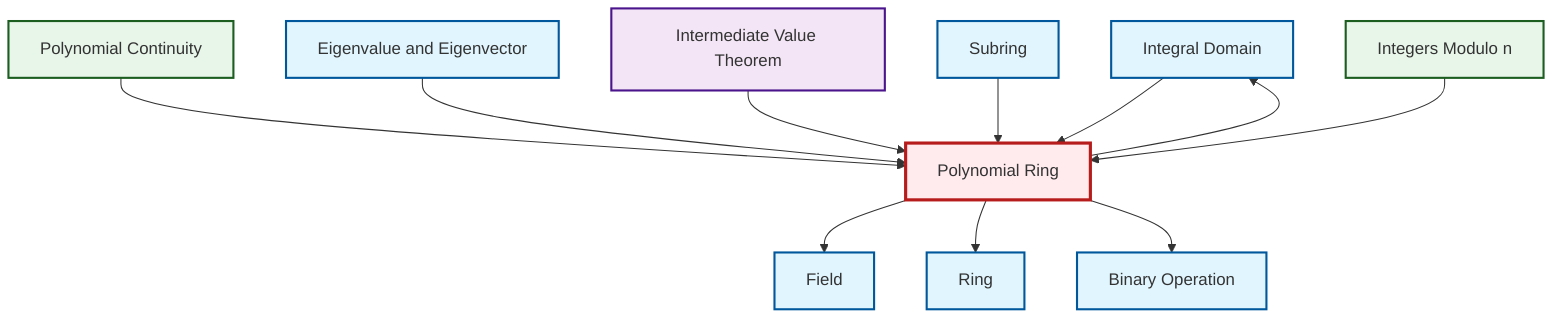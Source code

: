 graph TD
    classDef definition fill:#e1f5fe,stroke:#01579b,stroke-width:2px
    classDef theorem fill:#f3e5f5,stroke:#4a148c,stroke-width:2px
    classDef axiom fill:#fff3e0,stroke:#e65100,stroke-width:2px
    classDef example fill:#e8f5e9,stroke:#1b5e20,stroke-width:2px
    classDef current fill:#ffebee,stroke:#b71c1c,stroke-width:3px
    def-binary-operation["Binary Operation"]:::definition
    def-integral-domain["Integral Domain"]:::definition
    def-eigenvalue-eigenvector["Eigenvalue and Eigenvector"]:::definition
    thm-intermediate-value["Intermediate Value Theorem"]:::theorem
    def-ring["Ring"]:::definition
    ex-polynomial-continuity["Polynomial Continuity"]:::example
    ex-quotient-integers-mod-n["Integers Modulo n"]:::example
    def-subring["Subring"]:::definition
    def-field["Field"]:::definition
    def-polynomial-ring["Polynomial Ring"]:::definition
    def-polynomial-ring --> def-field
    def-polynomial-ring --> def-ring
    ex-polynomial-continuity --> def-polynomial-ring
    def-eigenvalue-eigenvector --> def-polynomial-ring
    thm-intermediate-value --> def-polynomial-ring
    def-integral-domain --> def-polynomial-ring
    def-subring --> def-polynomial-ring
    def-polynomial-ring --> def-binary-operation
    ex-quotient-integers-mod-n --> def-polynomial-ring
    def-polynomial-ring --> def-integral-domain
    class def-polynomial-ring current